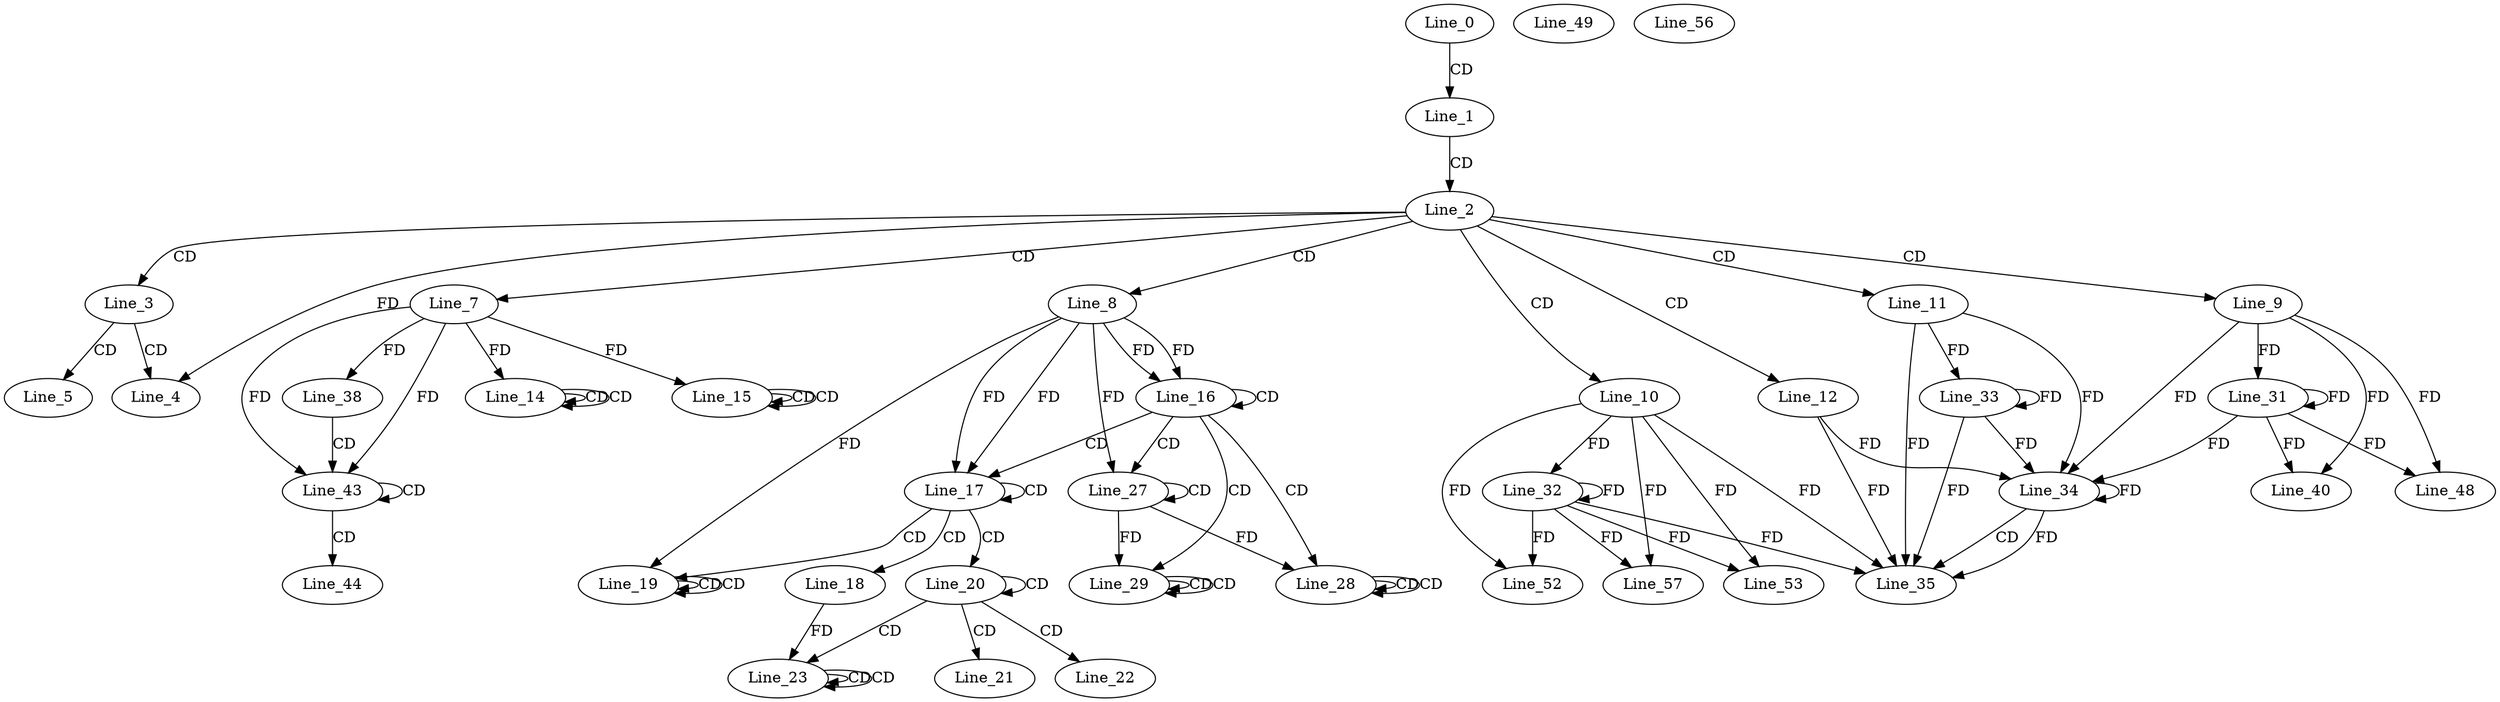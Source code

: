 digraph G {
  Line_0;
  Line_1;
  Line_2;
  Line_3;
  Line_4;
  Line_5;
  Line_7;
  Line_8;
  Line_9;
  Line_10;
  Line_11;
  Line_12;
  Line_14;
  Line_14;
  Line_14;
  Line_14;
  Line_15;
  Line_15;
  Line_15;
  Line_16;
  Line_16;
  Line_17;
  Line_17;
  Line_18;
  Line_19;
  Line_19;
  Line_19;
  Line_20;
  Line_20;
  Line_21;
  Line_22;
  Line_23;
  Line_23;
  Line_23;
  Line_23;
  Line_27;
  Line_27;
  Line_28;
  Line_28;
  Line_28;
  Line_29;
  Line_29;
  Line_29;
  Line_31;
  Line_32;
  Line_33;
  Line_34;
  Line_34;
  Line_34;
  Line_35;
  Line_38;
  Line_40;
  Line_38;
  Line_43;
  Line_43;
  Line_44;
  Line_48;
  Line_49;
  Line_52;
  Line_53;
  Line_56;
  Line_57;
  Line_0 -> Line_1 [ label="CD" ];
  Line_1 -> Line_2 [ label="CD" ];
  Line_2 -> Line_3 [ label="CD" ];
  Line_3 -> Line_4 [ label="CD" ];
  Line_2 -> Line_4 [ label="FD" ];
  Line_3 -> Line_5 [ label="CD" ];
  Line_2 -> Line_7 [ label="CD" ];
  Line_2 -> Line_8 [ label="CD" ];
  Line_2 -> Line_9 [ label="CD" ];
  Line_2 -> Line_10 [ label="CD" ];
  Line_2 -> Line_11 [ label="CD" ];
  Line_2 -> Line_12 [ label="CD" ];
  Line_14 -> Line_14 [ label="CD" ];
  Line_7 -> Line_14 [ label="FD" ];
  Line_14 -> Line_14 [ label="CD" ];
  Line_15 -> Line_15 [ label="CD" ];
  Line_15 -> Line_15 [ label="CD" ];
  Line_7 -> Line_15 [ label="FD" ];
  Line_8 -> Line_16 [ label="FD" ];
  Line_16 -> Line_16 [ label="CD" ];
  Line_8 -> Line_16 [ label="FD" ];
  Line_16 -> Line_17 [ label="CD" ];
  Line_8 -> Line_17 [ label="FD" ];
  Line_17 -> Line_17 [ label="CD" ];
  Line_8 -> Line_17 [ label="FD" ];
  Line_17 -> Line_18 [ label="CD" ];
  Line_17 -> Line_19 [ label="CD" ];
  Line_19 -> Line_19 [ label="CD" ];
  Line_19 -> Line_19 [ label="CD" ];
  Line_8 -> Line_19 [ label="FD" ];
  Line_17 -> Line_20 [ label="CD" ];
  Line_20 -> Line_20 [ label="CD" ];
  Line_20 -> Line_21 [ label="CD" ];
  Line_20 -> Line_22 [ label="CD" ];
  Line_20 -> Line_23 [ label="CD" ];
  Line_23 -> Line_23 [ label="CD" ];
  Line_23 -> Line_23 [ label="CD" ];
  Line_18 -> Line_23 [ label="FD" ];
  Line_16 -> Line_27 [ label="CD" ];
  Line_27 -> Line_27 [ label="CD" ];
  Line_8 -> Line_27 [ label="FD" ];
  Line_16 -> Line_28 [ label="CD" ];
  Line_28 -> Line_28 [ label="CD" ];
  Line_28 -> Line_28 [ label="CD" ];
  Line_27 -> Line_28 [ label="FD" ];
  Line_16 -> Line_29 [ label="CD" ];
  Line_29 -> Line_29 [ label="CD" ];
  Line_29 -> Line_29 [ label="CD" ];
  Line_27 -> Line_29 [ label="FD" ];
  Line_9 -> Line_31 [ label="FD" ];
  Line_31 -> Line_31 [ label="FD" ];
  Line_10 -> Line_32 [ label="FD" ];
  Line_32 -> Line_32 [ label="FD" ];
  Line_11 -> Line_33 [ label="FD" ];
  Line_33 -> Line_33 [ label="FD" ];
  Line_34 -> Line_34 [ label="FD" ];
  Line_12 -> Line_34 [ label="FD" ];
  Line_9 -> Line_34 [ label="FD" ];
  Line_31 -> Line_34 [ label="FD" ];
  Line_11 -> Line_34 [ label="FD" ];
  Line_33 -> Line_34 [ label="FD" ];
  Line_34 -> Line_35 [ label="CD" ];
  Line_10 -> Line_35 [ label="FD" ];
  Line_32 -> Line_35 [ label="FD" ];
  Line_11 -> Line_35 [ label="FD" ];
  Line_33 -> Line_35 [ label="FD" ];
  Line_34 -> Line_35 [ label="FD" ];
  Line_12 -> Line_35 [ label="FD" ];
  Line_7 -> Line_38 [ label="FD" ];
  Line_9 -> Line_40 [ label="FD" ];
  Line_31 -> Line_40 [ label="FD" ];
  Line_38 -> Line_43 [ label="CD" ];
  Line_7 -> Line_43 [ label="FD" ];
  Line_43 -> Line_43 [ label="CD" ];
  Line_7 -> Line_43 [ label="FD" ];
  Line_43 -> Line_44 [ label="CD" ];
  Line_9 -> Line_48 [ label="FD" ];
  Line_31 -> Line_48 [ label="FD" ];
  Line_10 -> Line_52 [ label="FD" ];
  Line_32 -> Line_52 [ label="FD" ];
  Line_10 -> Line_53 [ label="FD" ];
  Line_32 -> Line_53 [ label="FD" ];
  Line_10 -> Line_57 [ label="FD" ];
  Line_32 -> Line_57 [ label="FD" ];
}
